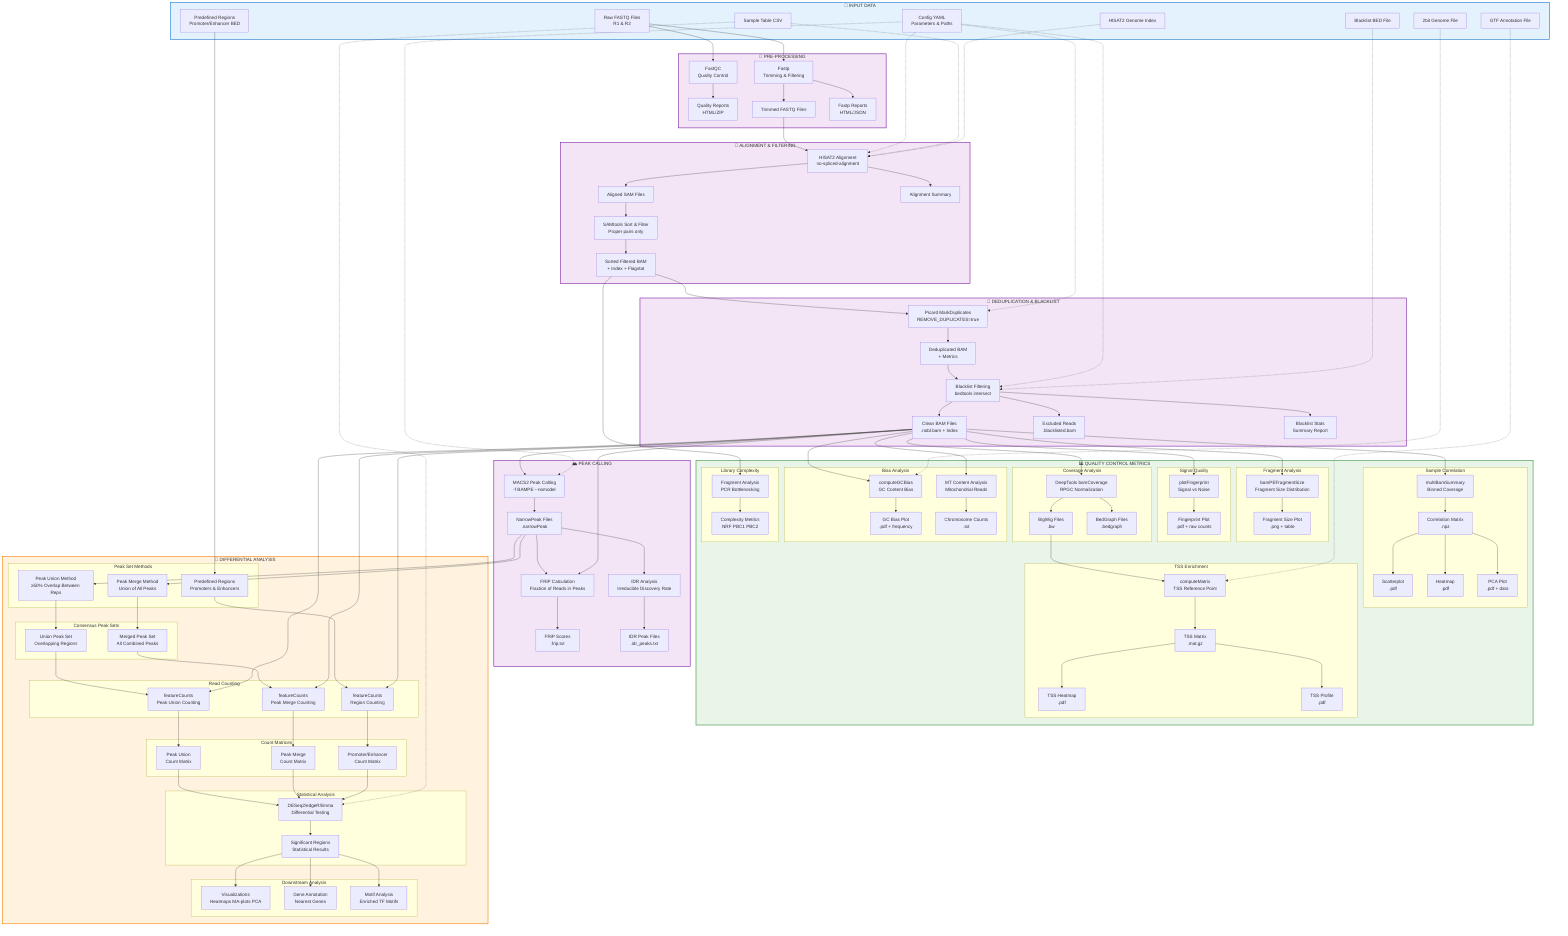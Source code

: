 flowchart TD
    %% Input Data Group
    subgraph INPUT["📁 INPUT DATA"]
        A[Raw FASTQ Files<br/>R1 & R2]
        LLL[Sample Table CSV]
        MMM[HISAT2 Genome Index]
        NNN[Blacklist BED File]
        OOO[GTF Annotation File]
        PPP[2bit Genome File]
        YY[Predefined Regions<br/>Promoter/Enhancer BED]
        KKK[Config YAML<br/>Parameters & Paths]
    end
    
    %% Pre-processing Group
    subgraph PREPROC["🔧 PRE-PROCESSING"]
        B[FastQC<br/>Quality Control]
        C[Fastp<br/>Trimming & Filtering]
        D[Quality Reports<br/>HTML/ZIP]
        E[Trimmed FASTQ Files]
        F[Fastp Reports<br/>HTML/JSON]
    end
    
    %% Alignment Group
    subgraph ALIGN["🎯 ALIGNMENT & FILTERING"]
        G[HISAT2 Alignment<br/>no-spliced-alignment]
        H[Aligned SAM Files]
        I[Alignment Summary]
        J[SAMtools Sort & Filter<br/>Proper pairs only]
        K[Sorted Filtered BAM<br/>+ Index + Flagstat]
    end
    
    %% Deduplication Group
    subgraph DEDUP["🔄 DEDUPLICATION & BLACKLIST"]
        L[Picard MarkDuplicates<br/>REMOVE_DUPLICATES=true]
        M[Deduplicated BAM<br/>+ Metrics]
        N[Blacklist Filtering<br/>bedtools intersect]
        O[Clean BAM Files<br/>.nobl.bam + Index]
        P[Excluded Reads<br/>.blacklisted.bam]
        Q[Blacklist Stats<br/>Summary Report]
    end
    
    %% Peak Calling Group
    subgraph PEAKS["🏔️ PEAK CALLING"]
        R[MACS2 Peak Calling<br/>-f BAMPE --nomodel]
        S[NarrowPeak Files<br/>.narrowPeak]
        NN[FRiP Calculation<br/>Fraction of Reads in Peaks]
        OO[FRiP Scores<br/>.frip.txt]
        PP[IDR Analysis<br/>Irreducible Discovery Rate]
        QQ[IDR Peak Files<br/>.idr_peaks.txt]
    end
    
    %% Quality Control Group
    subgraph QC["📊 QUALITY CONTROL METRICS"]
        subgraph COVERAGE["Coverage Analysis"]
            T[DeepTools bamCoverage<br/>RPGC Normalization]
            U[BigWig Files<br/>.bw]
            V[BedGraph Files<br/>.bedgraph]
        end
        
        subgraph FRAGMENT["Fragment Analysis"]
            W[bamPEFragmentSize<br/>Fragment Size Distribution]
            X[Fragment Size Plot<br/>.png + table]
        end
        
        subgraph FINGERPRINT["Signal Quality"]
            Y[plotFingerprint<br/>Signal vs Noise]
            Z[Fingerprint Plot<br/>.pdf + raw counts]
        end
        
        subgraph CORRELATION["Sample Correlation"]
            AA[multiBamSummary<br/>Binned Coverage]
            BB[Correlation Matrix<br/>.npz]
            CC[Scatterplot<br/>.pdf]
            DD[Heatmap<br/>.pdf]
            EE[PCA Plot<br/>.pdf + data]
        end
        
        subgraph BIAS["Bias Analysis"]
            FF[computeGCBias<br/>GC Content Bias]
            GG[GC Bias Plot<br/>.pdf + frequency]
            HH[MT Content Analysis<br/>Mitochondrial Reads]
            II[Chromosome Counts<br/>.txt]
        end
        
        subgraph ENRICHMENT["TSS Enrichment"]
            JJ[computeMatrix<br/>TSS Reference Point]
            KK[TSS Matrix<br/>.mat.gz]
            LL[TSS Heatmap<br/>.pdf]
            MM[TSS Profile<br/>.pdf]
        end
        
        subgraph COMPLEXITY["Library Complexity"]
            RR[Fragment Analysis<br/>PCR Bottlenecking]
            SS[Complexity Metrics<br/>NRF PBC1 PBC2]
        end
    end
    
    %% Differential Analysis Group
    subgraph DIFF["🔬 DIFFERENTIAL ANALYSIS"]
        subgraph METHODS["Peak Set Methods"]
            TT[Peak Union Method<br/>≥50% Overlap Between Reps]
            UU[Peak Merge Method<br/>Union of All Peaks]
            VV[Predefined Regions<br/>Promoters & Enhancers]
        end
        
        subgraph CONSENSUS["Consensus Peak Sets"]
            WW[Union Peak Set<br/>Overlapping Regions]
            XX[Merged Peak Set<br/>All Combined Peaks]
        end
        
        subgraph COUNTING["Read Counting"]
            ZZ[featureCounts<br/>Peak Union Counting]
            AAA[featureCounts<br/>Peak Merge Counting]
            BBB[featureCounts<br/>Region Counting]
        end
        
        subgraph MATRICES["Count Matrices"]
            CCC[Peak Union<br/>Count Matrix]
            DDD[Peak Merge<br/>Count Matrix]
            EEE[Promoter/Enhancer<br/>Count Matrix]
        end
        
        subgraph STATS["Statistical Analysis"]
            FFF[DESeq2/edgeR/limma<br/>Differential Testing]
            GGG[Significant Regions<br/>Statistical Results]
        end
        
        subgraph DOWNSTREAM["Downstream Analysis"]
            HHH[Visualizations<br/>Heatmaps MA-plots PCA]
            III[Gene Annotation<br/>Nearest Genes]
            JJJ[Motif Analysis<br/>Enriched TF Motifs]
        end
    end
    
    %% Main Flow Connections
    A --> B
    A --> C
    B --> D
    C --> E
    C --> F
    E --> G
    G --> H
    G --> I
    H --> J
    J --> K
    K --> L
    L --> M
    M --> N
    N --> O
    N --> P
    N --> Q
    
    %% Peak Calling Connections
    O --> R
    R --> S
    S --> NN
    O --> NN
    NN --> OO
    S --> PP
    PP --> QQ
    
    %% QC Connections
    O --> T
    T --> U
    T --> V
    O --> W
    W --> X
    O --> Y
    Y --> Z
    O --> AA
    AA --> BB
    BB --> CC
    BB --> DD
    BB --> EE
    O --> FF
    FF --> GG
    O --> HH
    HH --> II
    U --> JJ
    JJ --> KK
    KK --> LL
    KK --> MM
    K --> RR
    RR --> SS
    
    %% Differential Analysis Connections
    S --> TT
    S --> UU
    YY --> VV
    TT --> WW
    UU --> XX
    WW --> ZZ
    XX --> AAA
    VV --> BBB
    O --> ZZ
    O --> AAA
    O --> BBB
    ZZ --> CCC
    AAA --> DDD
    BBB --> EEE
    CCC --> FFF
    DDD --> FFF
    EEE --> FFF
    FFF --> GGG
    GGG --> HHH
    GGG --> III
    GGG --> JJJ
    
    %% Configuration Connections
    KKK -.-> G
    KKK -.-> L
    KKK -.-> N
    KKK -.-> R
    LLL -.-> G
    LLL -.-> FFF
    MMM -.-> G
    NNN -.-> N
    OOO -.-> JJ
    PPP -.-> FF
    
    %% Styling
    classDef inputGroup fill:#e3f2fd,stroke:#1976d2,stroke-width:2px
    classDef processGroup fill:#f3e5f5,stroke:#7b1fa2,stroke-width:2px
    classDef outputGroup fill:#e8f5e8,stroke:#388e3c,stroke-width:2px
    classDef analysisGroup fill:#fff3e0,stroke:#f57c00,stroke-width:2px
    
    class INPUT inputGroup
    class PREPROC,ALIGN,DEDUP,PEAKS processGroup
    class QC outputGroup
    class DIFF analysisGroup